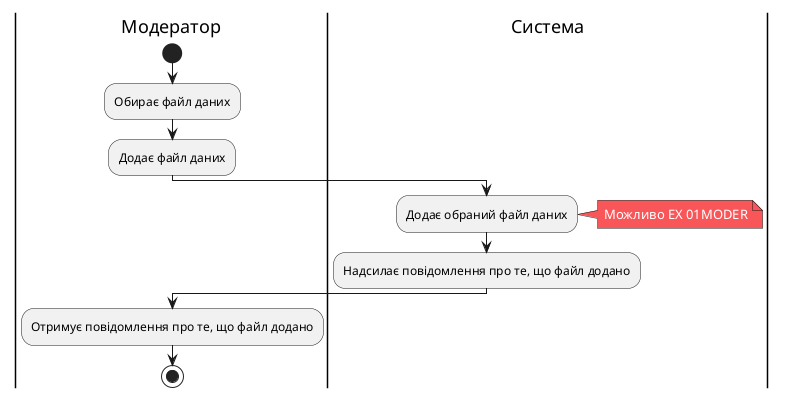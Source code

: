 @startuml EditAction


skinparam	shadowing false
skinparam Note {
	BackgroundColor #f85658
	FontColor #ffffff
}



|Модератор|
start
:Обирає файл даних;
:Додає файл даних;


|Система|
:Додає обраний файл даних;
note right
Можливо ЕХ 01MODER
end note
|Система|
:Надсилає повідомлення про те, що файл додано;

|Модератор|
:Отримує повідомлення про те, що файл додано;

stop;
@enduml
